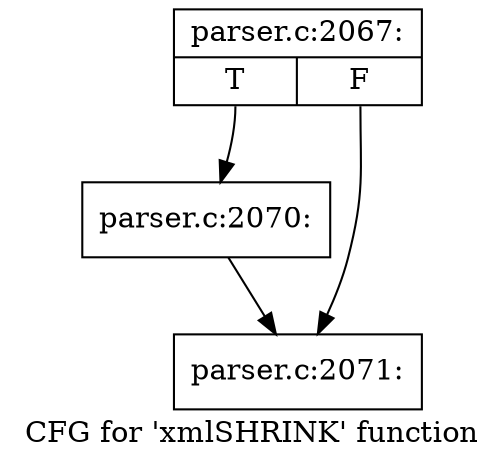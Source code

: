 digraph "CFG for 'xmlSHRINK' function" {
	label="CFG for 'xmlSHRINK' function";

	Node0x55d73c01b8a0 [shape=record,label="{parser.c:2067:|{<s0>T|<s1>F}}"];
	Node0x55d73c01b8a0:s0 -> Node0x55d73c024f10;
	Node0x55d73c01b8a0:s1 -> Node0x55d73c024f60;
	Node0x55d73c024f10 [shape=record,label="{parser.c:2070:}"];
	Node0x55d73c024f10 -> Node0x55d73c024f60;
	Node0x55d73c024f60 [shape=record,label="{parser.c:2071:}"];
}
